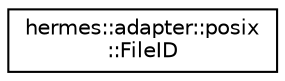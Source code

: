 digraph "Graphical Class Hierarchy"
{
 // LATEX_PDF_SIZE
  edge [fontname="Helvetica",fontsize="10",labelfontname="Helvetica",labelfontsize="10"];
  node [fontname="Helvetica",fontsize="10",shape=record];
  rankdir="LR";
  Node0 [label="hermes::adapter::posix\l::FileID",height=0.2,width=0.4,color="black", fillcolor="white", style="filled",URL="$structhermes_1_1adapter_1_1posix_1_1_file_i_d.html",tooltip=" "];
}
